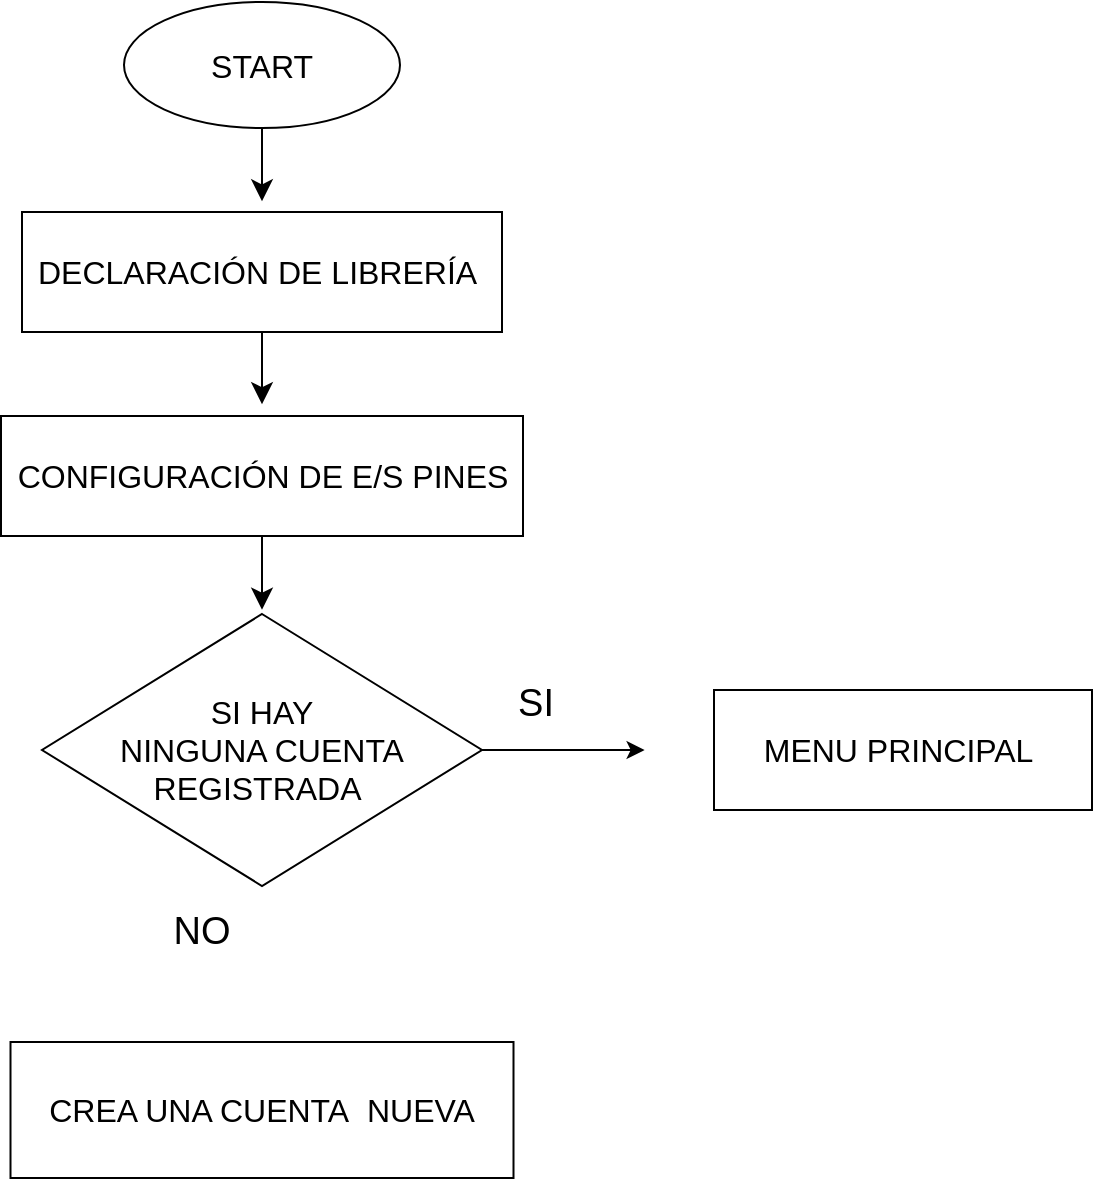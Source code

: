 <mxfile version="22.0.7" type="github">
  <diagram name="Página-1" id="9EZUr4mvAmmP4AGxjmPX">
    <mxGraphModel dx="3215" dy="8022" grid="0" gridSize="10" guides="1" tooltips="1" connect="1" arrows="1" fold="1" page="0" pageScale="1" pageWidth="827" pageHeight="1169" math="0" shadow="0">
      <root>
        <mxCell id="0" />
        <mxCell id="1" parent="0" />
        <mxCell id="ROAgueBNG2c1GGxxto9t-6" style="edgeStyle=none;curved=1;rounded=0;orthogonalLoop=1;jettySize=auto;html=1;fontSize=12;startSize=8;endSize=8;" parent="1" source="ROAgueBNG2c1GGxxto9t-4" edge="1">
          <mxGeometry relative="1" as="geometry">
            <mxPoint x="-1074" y="-6774.353" as="targetPoint" />
          </mxGeometry>
        </mxCell>
        <mxCell id="ROAgueBNG2c1GGxxto9t-4" value="&lt;font style=&quot;vertical-align: inherit;&quot;&gt;&lt;font style=&quot;vertical-align: inherit;&quot;&gt;START&lt;/font&gt;&lt;/font&gt;" style="ellipse;whiteSpace=wrap;html=1;fontSize=16;" parent="1" vertex="1">
          <mxGeometry x="-1143" y="-6874" width="138" height="63" as="geometry" />
        </mxCell>
        <mxCell id="ROAgueBNG2c1GGxxto9t-9" style="edgeStyle=none;curved=1;rounded=0;orthogonalLoop=1;jettySize=auto;html=1;fontSize=12;startSize=8;endSize=8;" parent="1" source="ROAgueBNG2c1GGxxto9t-5" edge="1">
          <mxGeometry relative="1" as="geometry">
            <mxPoint x="-1074" y="-6672.903" as="targetPoint" />
          </mxGeometry>
        </mxCell>
        <mxCell id="ROAgueBNG2c1GGxxto9t-5" value="&lt;font style=&quot;vertical-align: inherit;&quot;&gt;&lt;font style=&quot;vertical-align: inherit;&quot;&gt;&lt;font style=&quot;vertical-align: inherit;&quot;&gt;&lt;font style=&quot;vertical-align: inherit;&quot;&gt;DECLARACIÓN DE LIBRERÍA&amp;nbsp;&lt;/font&gt;&lt;/font&gt;&lt;/font&gt;&lt;/font&gt;" style="whiteSpace=wrap;html=1;fontSize=16;" parent="1" vertex="1">
          <mxGeometry x="-1194" y="-6769" width="240" height="60" as="geometry" />
        </mxCell>
        <mxCell id="ROAgueBNG2c1GGxxto9t-16" style="edgeStyle=none;curved=1;rounded=0;orthogonalLoop=1;jettySize=auto;html=1;fontSize=12;startSize=8;endSize=8;" parent="1" source="ROAgueBNG2c1GGxxto9t-7" edge="1">
          <mxGeometry relative="1" as="geometry">
            <mxPoint x="-1074" y="-6570.164" as="targetPoint" />
          </mxGeometry>
        </mxCell>
        <mxCell id="ROAgueBNG2c1GGxxto9t-7" value="&lt;font style=&quot;vertical-align: inherit;&quot;&gt;&lt;font style=&quot;vertical-align: inherit;&quot;&gt;CONFIGURACIÓN DE E/S PINES&lt;/font&gt;&lt;/font&gt;" style="whiteSpace=wrap;html=1;fontSize=16;" parent="1" vertex="1">
          <mxGeometry x="-1204.5" y="-6667" width="261" height="60" as="geometry" />
        </mxCell>
        <mxCell id="ROAgueBNG2c1GGxxto9t-15" value="" style="edgeStyle=none;curved=1;rounded=0;orthogonalLoop=1;jettySize=auto;html=1;fontSize=12;startSize=8;endSize=8;" parent="1" source="ROAgueBNG2c1GGxxto9t-13" edge="1">
          <mxGeometry relative="1" as="geometry">
            <mxPoint x="-1046.5" y="-6530" as="targetPoint" />
          </mxGeometry>
        </mxCell>
        <mxCell id="a-iccuPGO_Mf37Q758sd-4" style="edgeStyle=orthogonalEdgeStyle;rounded=0;orthogonalLoop=1;jettySize=auto;html=1;" edge="1" parent="1" source="ROAgueBNG2c1GGxxto9t-13">
          <mxGeometry relative="1" as="geometry">
            <mxPoint x="-882.692" y="-6500" as="targetPoint" />
          </mxGeometry>
        </mxCell>
        <mxCell id="ROAgueBNG2c1GGxxto9t-13" value="&lt;font style=&quot;vertical-align: inherit;&quot;&gt;&lt;font style=&quot;vertical-align: inherit;&quot;&gt;&lt;font style=&quot;vertical-align: inherit;&quot;&gt;&lt;font style=&quot;vertical-align: inherit;&quot;&gt;&lt;font style=&quot;vertical-align: inherit;&quot;&gt;&lt;font style=&quot;vertical-align: inherit;&quot;&gt;SI HAY &lt;br&gt;NINGUNA CUENTA REGISTRADA&amp;nbsp;&lt;/font&gt;&lt;/font&gt;&lt;/font&gt;&lt;/font&gt;&lt;/font&gt;&lt;/font&gt;" style="rhombus;whiteSpace=wrap;html=1;fontSize=16;" parent="1" vertex="1">
          <mxGeometry x="-1184" y="-6568" width="220" height="136" as="geometry" />
        </mxCell>
        <mxCell id="ROAgueBNG2c1GGxxto9t-18" value="&lt;font style=&quot;vertical-align: inherit;&quot;&gt;&lt;font style=&quot;vertical-align: inherit;&quot;&gt;MENU PRINCIPAL&amp;nbsp;&lt;/font&gt;&lt;/font&gt;" style="whiteSpace=wrap;html=1;fontSize=16;" parent="1" vertex="1">
          <mxGeometry x="-848" y="-6530" width="189" height="60" as="geometry" />
        </mxCell>
        <mxCell id="a-iccuPGO_Mf37Q758sd-1" value="SI" style="text;html=1;strokeColor=none;fillColor=none;align=center;verticalAlign=middle;whiteSpace=wrap;rounded=0;fontSize=19;" vertex="1" parent="1">
          <mxGeometry x="-967" y="-6538" width="60" height="30" as="geometry" />
        </mxCell>
        <mxCell id="a-iccuPGO_Mf37Q758sd-2" value="NO&lt;br&gt;" style="text;html=1;strokeColor=none;fillColor=none;align=center;verticalAlign=middle;whiteSpace=wrap;rounded=0;fontSize=19;" vertex="1" parent="1">
          <mxGeometry x="-1134" y="-6424" width="60" height="30" as="geometry" />
        </mxCell>
        <mxCell id="a-iccuPGO_Mf37Q758sd-6" value="&lt;font style=&quot;font-size: 16px;&quot;&gt;CREA UNA CUENTA&amp;nbsp; NUEVA&lt;/font&gt;" style="rounded=0;whiteSpace=wrap;html=1;" vertex="1" parent="1">
          <mxGeometry x="-1199.75" y="-6354" width="251.5" height="68" as="geometry" />
        </mxCell>
      </root>
    </mxGraphModel>
  </diagram>
</mxfile>
